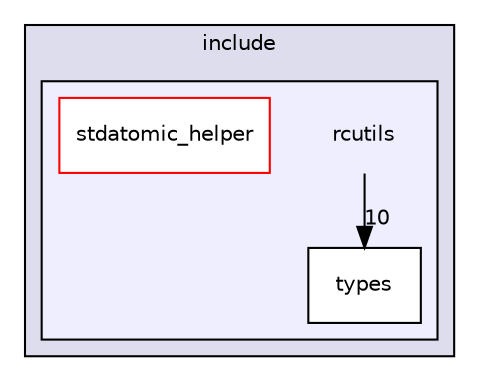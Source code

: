 digraph "include/rcutils" {
  compound=true
  node [ fontsize="10", fontname="Helvetica"];
  edge [ labelfontsize="10", labelfontname="Helvetica"];
  subgraph clusterdir_d44c64559bbebec7f509842c48db8b23 {
    graph [ bgcolor="#ddddee", pencolor="black", label="include" fontname="Helvetica", fontsize="10", URL="dir_d44c64559bbebec7f509842c48db8b23.html"]
  subgraph clusterdir_6627b286d46f7ece855f6fbde3556e48 {
    graph [ bgcolor="#eeeeff", pencolor="black", label="" URL="dir_6627b286d46f7ece855f6fbde3556e48.html"];
    dir_6627b286d46f7ece855f6fbde3556e48 [shape=plaintext label="rcutils"];
    dir_61de7eb0fc8c65637acd8c3ebbd1e36d [shape=box label="stdatomic_helper" color="red" fillcolor="white" style="filled" URL="dir_61de7eb0fc8c65637acd8c3ebbd1e36d.html"];
    dir_2609ecd7b3f2bf812418d4e9da9a63ab [shape=box label="types" color="black" fillcolor="white" style="filled" URL="dir_2609ecd7b3f2bf812418d4e9da9a63ab.html"];
  }
  }
  dir_6627b286d46f7ece855f6fbde3556e48->dir_2609ecd7b3f2bf812418d4e9da9a63ab [headlabel="10", labeldistance=1.5 headhref="dir_000001_000005.html"];
}

